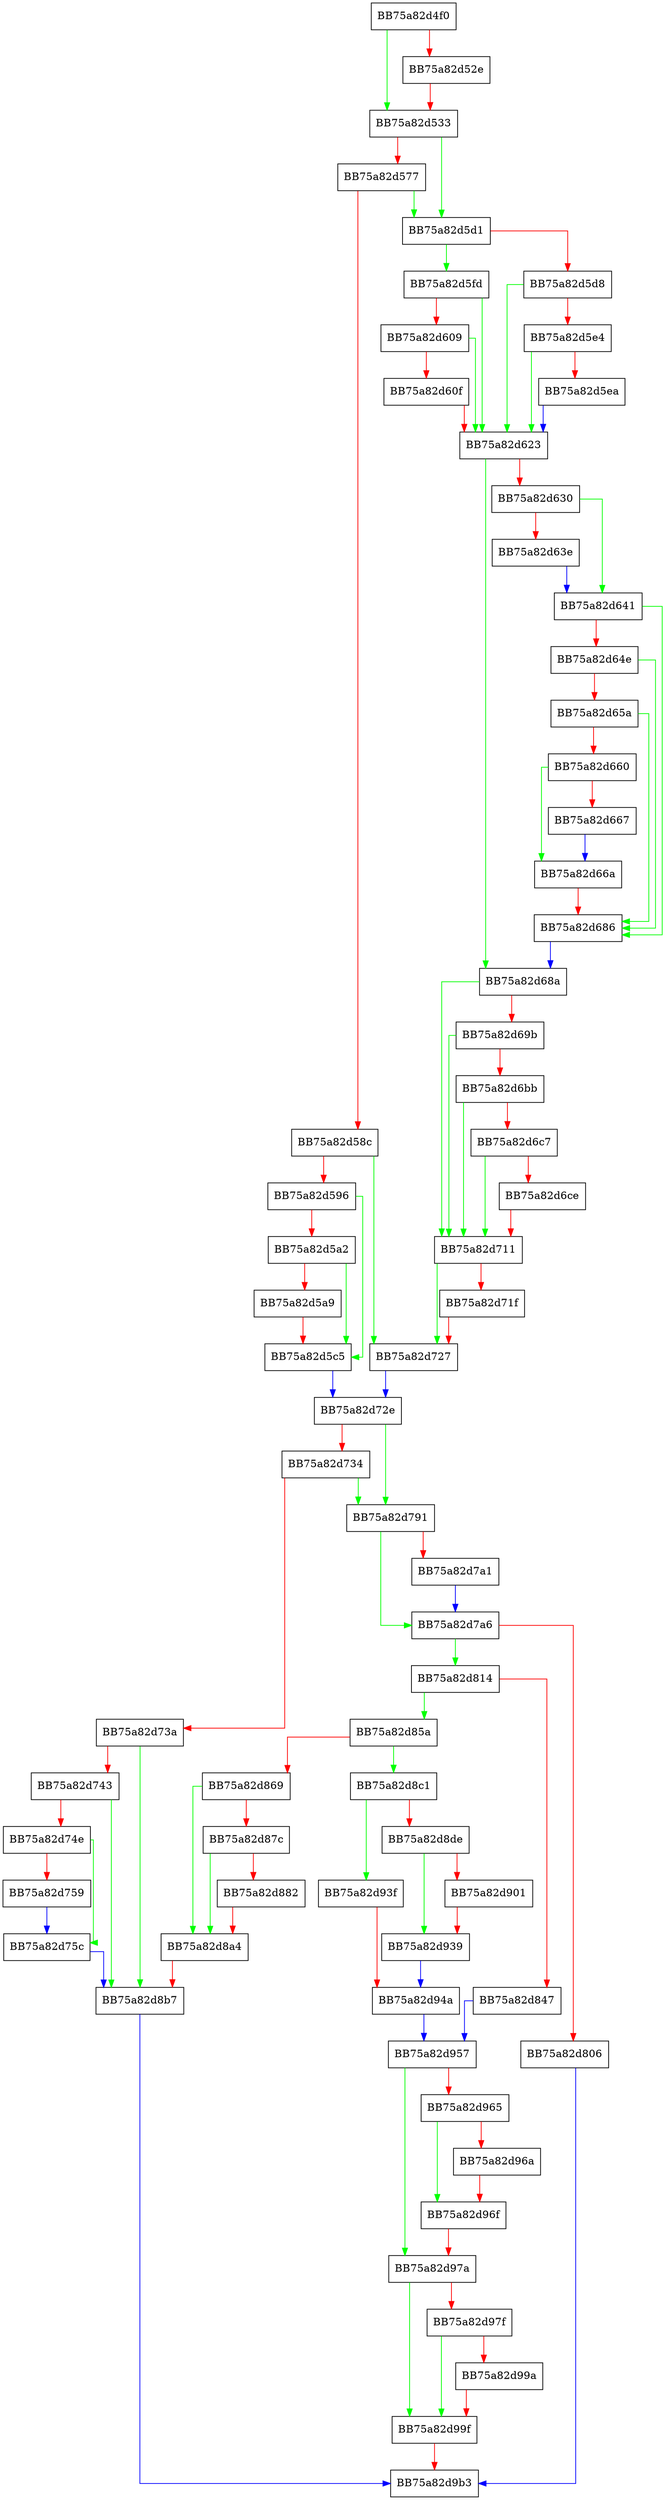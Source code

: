 digraph CreateContext {
  node [shape="box"];
  graph [splines=ortho];
  BB75a82d4f0 -> BB75a82d533 [color="green"];
  BB75a82d4f0 -> BB75a82d52e [color="red"];
  BB75a82d52e -> BB75a82d533 [color="red"];
  BB75a82d533 -> BB75a82d5d1 [color="green"];
  BB75a82d533 -> BB75a82d577 [color="red"];
  BB75a82d577 -> BB75a82d5d1 [color="green"];
  BB75a82d577 -> BB75a82d58c [color="red"];
  BB75a82d58c -> BB75a82d727 [color="green"];
  BB75a82d58c -> BB75a82d596 [color="red"];
  BB75a82d596 -> BB75a82d5c5 [color="green"];
  BB75a82d596 -> BB75a82d5a2 [color="red"];
  BB75a82d5a2 -> BB75a82d5c5 [color="green"];
  BB75a82d5a2 -> BB75a82d5a9 [color="red"];
  BB75a82d5a9 -> BB75a82d5c5 [color="red"];
  BB75a82d5c5 -> BB75a82d72e [color="blue"];
  BB75a82d5d1 -> BB75a82d5fd [color="green"];
  BB75a82d5d1 -> BB75a82d5d8 [color="red"];
  BB75a82d5d8 -> BB75a82d623 [color="green"];
  BB75a82d5d8 -> BB75a82d5e4 [color="red"];
  BB75a82d5e4 -> BB75a82d623 [color="green"];
  BB75a82d5e4 -> BB75a82d5ea [color="red"];
  BB75a82d5ea -> BB75a82d623 [color="blue"];
  BB75a82d5fd -> BB75a82d623 [color="green"];
  BB75a82d5fd -> BB75a82d609 [color="red"];
  BB75a82d609 -> BB75a82d623 [color="green"];
  BB75a82d609 -> BB75a82d60f [color="red"];
  BB75a82d60f -> BB75a82d623 [color="red"];
  BB75a82d623 -> BB75a82d68a [color="green"];
  BB75a82d623 -> BB75a82d630 [color="red"];
  BB75a82d630 -> BB75a82d641 [color="green"];
  BB75a82d630 -> BB75a82d63e [color="red"];
  BB75a82d63e -> BB75a82d641 [color="blue"];
  BB75a82d641 -> BB75a82d686 [color="green"];
  BB75a82d641 -> BB75a82d64e [color="red"];
  BB75a82d64e -> BB75a82d686 [color="green"];
  BB75a82d64e -> BB75a82d65a [color="red"];
  BB75a82d65a -> BB75a82d686 [color="green"];
  BB75a82d65a -> BB75a82d660 [color="red"];
  BB75a82d660 -> BB75a82d66a [color="green"];
  BB75a82d660 -> BB75a82d667 [color="red"];
  BB75a82d667 -> BB75a82d66a [color="blue"];
  BB75a82d66a -> BB75a82d686 [color="red"];
  BB75a82d686 -> BB75a82d68a [color="blue"];
  BB75a82d68a -> BB75a82d711 [color="green"];
  BB75a82d68a -> BB75a82d69b [color="red"];
  BB75a82d69b -> BB75a82d711 [color="green"];
  BB75a82d69b -> BB75a82d6bb [color="red"];
  BB75a82d6bb -> BB75a82d711 [color="green"];
  BB75a82d6bb -> BB75a82d6c7 [color="red"];
  BB75a82d6c7 -> BB75a82d711 [color="green"];
  BB75a82d6c7 -> BB75a82d6ce [color="red"];
  BB75a82d6ce -> BB75a82d711 [color="red"];
  BB75a82d711 -> BB75a82d727 [color="green"];
  BB75a82d711 -> BB75a82d71f [color="red"];
  BB75a82d71f -> BB75a82d727 [color="red"];
  BB75a82d727 -> BB75a82d72e [color="blue"];
  BB75a82d72e -> BB75a82d791 [color="green"];
  BB75a82d72e -> BB75a82d734 [color="red"];
  BB75a82d734 -> BB75a82d791 [color="green"];
  BB75a82d734 -> BB75a82d73a [color="red"];
  BB75a82d73a -> BB75a82d8b7 [color="green"];
  BB75a82d73a -> BB75a82d743 [color="red"];
  BB75a82d743 -> BB75a82d8b7 [color="green"];
  BB75a82d743 -> BB75a82d74e [color="red"];
  BB75a82d74e -> BB75a82d75c [color="green"];
  BB75a82d74e -> BB75a82d759 [color="red"];
  BB75a82d759 -> BB75a82d75c [color="blue"];
  BB75a82d75c -> BB75a82d8b7 [color="blue"];
  BB75a82d791 -> BB75a82d7a6 [color="green"];
  BB75a82d791 -> BB75a82d7a1 [color="red"];
  BB75a82d7a1 -> BB75a82d7a6 [color="blue"];
  BB75a82d7a6 -> BB75a82d814 [color="green"];
  BB75a82d7a6 -> BB75a82d806 [color="red"];
  BB75a82d806 -> BB75a82d9b3 [color="blue"];
  BB75a82d814 -> BB75a82d85a [color="green"];
  BB75a82d814 -> BB75a82d847 [color="red"];
  BB75a82d847 -> BB75a82d957 [color="blue"];
  BB75a82d85a -> BB75a82d8c1 [color="green"];
  BB75a82d85a -> BB75a82d869 [color="red"];
  BB75a82d869 -> BB75a82d8a4 [color="green"];
  BB75a82d869 -> BB75a82d87c [color="red"];
  BB75a82d87c -> BB75a82d8a4 [color="green"];
  BB75a82d87c -> BB75a82d882 [color="red"];
  BB75a82d882 -> BB75a82d8a4 [color="red"];
  BB75a82d8a4 -> BB75a82d8b7 [color="red"];
  BB75a82d8b7 -> BB75a82d9b3 [color="blue"];
  BB75a82d8c1 -> BB75a82d93f [color="green"];
  BB75a82d8c1 -> BB75a82d8de [color="red"];
  BB75a82d8de -> BB75a82d939 [color="green"];
  BB75a82d8de -> BB75a82d901 [color="red"];
  BB75a82d901 -> BB75a82d939 [color="red"];
  BB75a82d939 -> BB75a82d94a [color="blue"];
  BB75a82d93f -> BB75a82d94a [color="red"];
  BB75a82d94a -> BB75a82d957 [color="blue"];
  BB75a82d957 -> BB75a82d97a [color="green"];
  BB75a82d957 -> BB75a82d965 [color="red"];
  BB75a82d965 -> BB75a82d96f [color="green"];
  BB75a82d965 -> BB75a82d96a [color="red"];
  BB75a82d96a -> BB75a82d96f [color="red"];
  BB75a82d96f -> BB75a82d97a [color="red"];
  BB75a82d97a -> BB75a82d99f [color="green"];
  BB75a82d97a -> BB75a82d97f [color="red"];
  BB75a82d97f -> BB75a82d99f [color="green"];
  BB75a82d97f -> BB75a82d99a [color="red"];
  BB75a82d99a -> BB75a82d99f [color="red"];
  BB75a82d99f -> BB75a82d9b3 [color="red"];
}